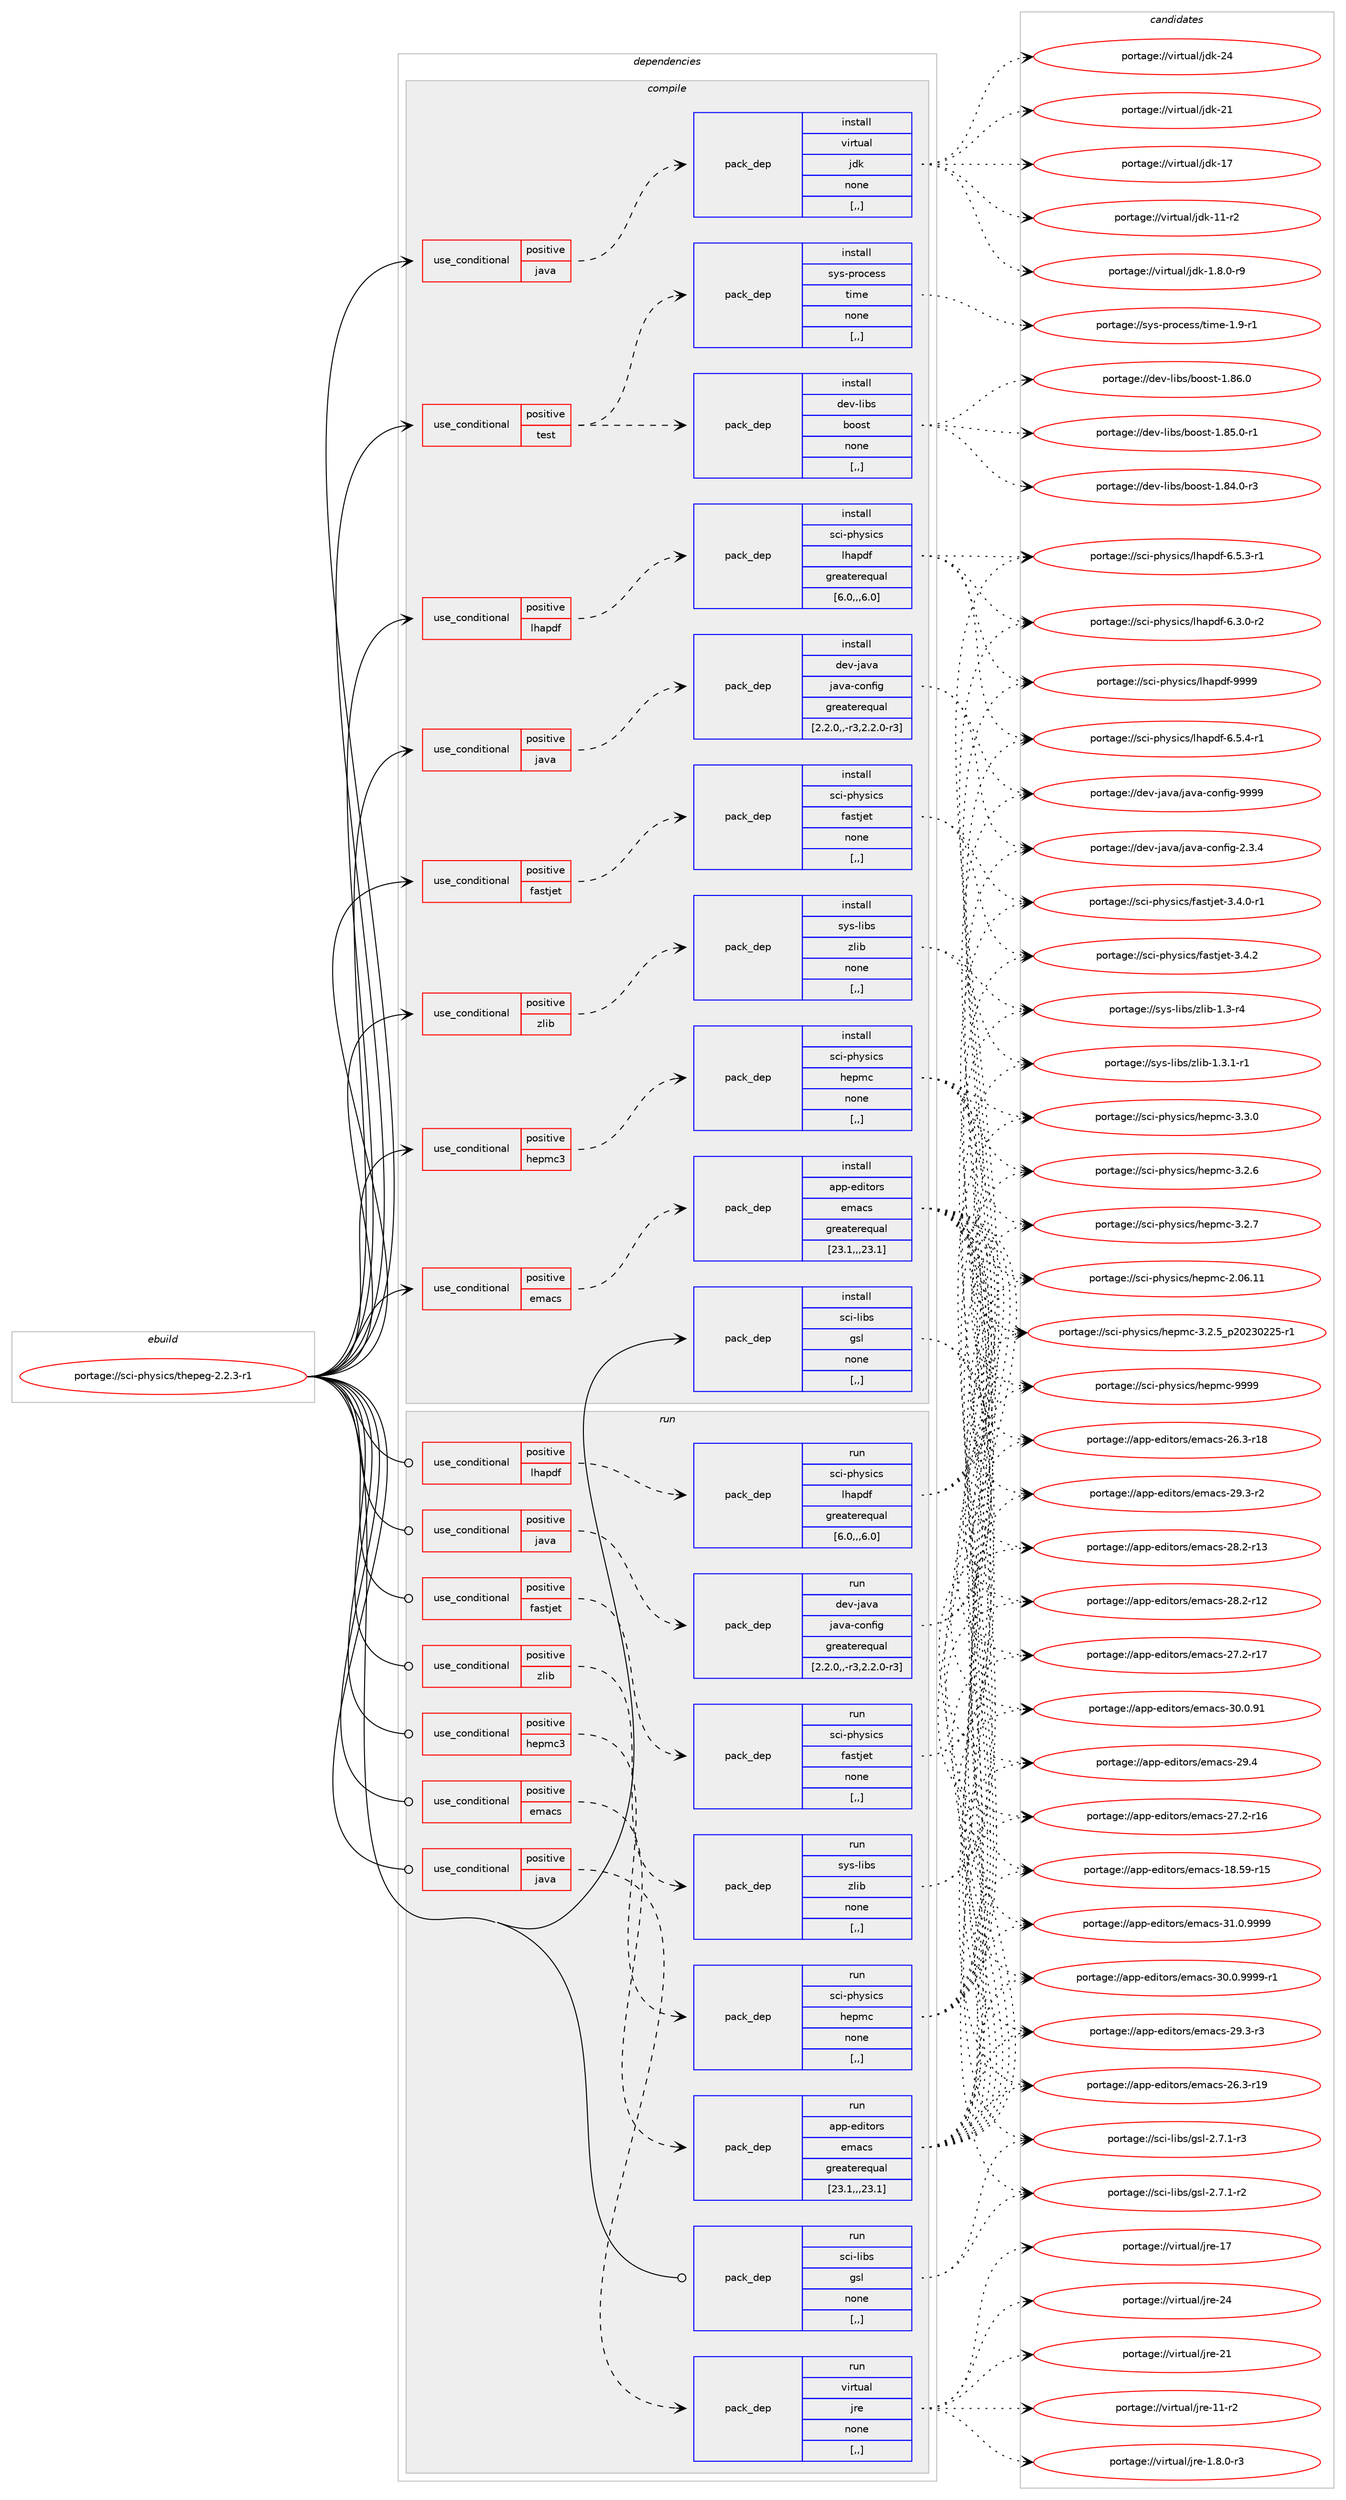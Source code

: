digraph prolog {

# *************
# Graph options
# *************

newrank=true;
concentrate=true;
compound=true;
graph [rankdir=LR,fontname=Helvetica,fontsize=10,ranksep=1.5];#, ranksep=2.5, nodesep=0.2];
edge  [arrowhead=vee];
node  [fontname=Helvetica,fontsize=10];

# **********
# The ebuild
# **********

subgraph cluster_leftcol {
color=gray;
label=<<i>ebuild</i>>;
id [label="portage://sci-physics/thepeg-2.2.3-r1", color=red, width=4, href="../sci-physics/thepeg-2.2.3-r1.svg"];
}

# ****************
# The dependencies
# ****************

subgraph cluster_midcol {
color=gray;
label=<<i>dependencies</i>>;
subgraph cluster_compile {
fillcolor="#eeeeee";
style=filled;
label=<<i>compile</i>>;
subgraph cond243282 {
dependency921901 [label=<<TABLE BORDER="0" CELLBORDER="1" CELLSPACING="0" CELLPADDING="4"><TR><TD ROWSPAN="3" CELLPADDING="10">use_conditional</TD></TR><TR><TD>positive</TD></TR><TR><TD>emacs</TD></TR></TABLE>>, shape=none, color=red];
subgraph pack671963 {
dependency921902 [label=<<TABLE BORDER="0" CELLBORDER="1" CELLSPACING="0" CELLPADDING="4" WIDTH="220"><TR><TD ROWSPAN="6" CELLPADDING="30">pack_dep</TD></TR><TR><TD WIDTH="110">install</TD></TR><TR><TD>app-editors</TD></TR><TR><TD>emacs</TD></TR><TR><TD>greaterequal</TD></TR><TR><TD>[23.1,,,23.1]</TD></TR></TABLE>>, shape=none, color=blue];
}
dependency921901:e -> dependency921902:w [weight=20,style="dashed",arrowhead="vee"];
}
id:e -> dependency921901:w [weight=20,style="solid",arrowhead="vee"];
subgraph cond243283 {
dependency921903 [label=<<TABLE BORDER="0" CELLBORDER="1" CELLSPACING="0" CELLPADDING="4"><TR><TD ROWSPAN="3" CELLPADDING="10">use_conditional</TD></TR><TR><TD>positive</TD></TR><TR><TD>fastjet</TD></TR></TABLE>>, shape=none, color=red];
subgraph pack671964 {
dependency921904 [label=<<TABLE BORDER="0" CELLBORDER="1" CELLSPACING="0" CELLPADDING="4" WIDTH="220"><TR><TD ROWSPAN="6" CELLPADDING="30">pack_dep</TD></TR><TR><TD WIDTH="110">install</TD></TR><TR><TD>sci-physics</TD></TR><TR><TD>fastjet</TD></TR><TR><TD>none</TD></TR><TR><TD>[,,]</TD></TR></TABLE>>, shape=none, color=blue];
}
dependency921903:e -> dependency921904:w [weight=20,style="dashed",arrowhead="vee"];
}
id:e -> dependency921903:w [weight=20,style="solid",arrowhead="vee"];
subgraph cond243284 {
dependency921905 [label=<<TABLE BORDER="0" CELLBORDER="1" CELLSPACING="0" CELLPADDING="4"><TR><TD ROWSPAN="3" CELLPADDING="10">use_conditional</TD></TR><TR><TD>positive</TD></TR><TR><TD>hepmc3</TD></TR></TABLE>>, shape=none, color=red];
subgraph pack671965 {
dependency921906 [label=<<TABLE BORDER="0" CELLBORDER="1" CELLSPACING="0" CELLPADDING="4" WIDTH="220"><TR><TD ROWSPAN="6" CELLPADDING="30">pack_dep</TD></TR><TR><TD WIDTH="110">install</TD></TR><TR><TD>sci-physics</TD></TR><TR><TD>hepmc</TD></TR><TR><TD>none</TD></TR><TR><TD>[,,]</TD></TR></TABLE>>, shape=none, color=blue];
}
dependency921905:e -> dependency921906:w [weight=20,style="dashed",arrowhead="vee"];
}
id:e -> dependency921905:w [weight=20,style="solid",arrowhead="vee"];
subgraph cond243285 {
dependency921907 [label=<<TABLE BORDER="0" CELLBORDER="1" CELLSPACING="0" CELLPADDING="4"><TR><TD ROWSPAN="3" CELLPADDING="10">use_conditional</TD></TR><TR><TD>positive</TD></TR><TR><TD>java</TD></TR></TABLE>>, shape=none, color=red];
subgraph pack671966 {
dependency921908 [label=<<TABLE BORDER="0" CELLBORDER="1" CELLSPACING="0" CELLPADDING="4" WIDTH="220"><TR><TD ROWSPAN="6" CELLPADDING="30">pack_dep</TD></TR><TR><TD WIDTH="110">install</TD></TR><TR><TD>dev-java</TD></TR><TR><TD>java-config</TD></TR><TR><TD>greaterequal</TD></TR><TR><TD>[2.2.0,,-r3,2.2.0-r3]</TD></TR></TABLE>>, shape=none, color=blue];
}
dependency921907:e -> dependency921908:w [weight=20,style="dashed",arrowhead="vee"];
}
id:e -> dependency921907:w [weight=20,style="solid",arrowhead="vee"];
subgraph cond243286 {
dependency921909 [label=<<TABLE BORDER="0" CELLBORDER="1" CELLSPACING="0" CELLPADDING="4"><TR><TD ROWSPAN="3" CELLPADDING="10">use_conditional</TD></TR><TR><TD>positive</TD></TR><TR><TD>java</TD></TR></TABLE>>, shape=none, color=red];
subgraph pack671967 {
dependency921910 [label=<<TABLE BORDER="0" CELLBORDER="1" CELLSPACING="0" CELLPADDING="4" WIDTH="220"><TR><TD ROWSPAN="6" CELLPADDING="30">pack_dep</TD></TR><TR><TD WIDTH="110">install</TD></TR><TR><TD>virtual</TD></TR><TR><TD>jdk</TD></TR><TR><TD>none</TD></TR><TR><TD>[,,]</TD></TR></TABLE>>, shape=none, color=blue];
}
dependency921909:e -> dependency921910:w [weight=20,style="dashed",arrowhead="vee"];
}
id:e -> dependency921909:w [weight=20,style="solid",arrowhead="vee"];
subgraph cond243287 {
dependency921911 [label=<<TABLE BORDER="0" CELLBORDER="1" CELLSPACING="0" CELLPADDING="4"><TR><TD ROWSPAN="3" CELLPADDING="10">use_conditional</TD></TR><TR><TD>positive</TD></TR><TR><TD>lhapdf</TD></TR></TABLE>>, shape=none, color=red];
subgraph pack671968 {
dependency921912 [label=<<TABLE BORDER="0" CELLBORDER="1" CELLSPACING="0" CELLPADDING="4" WIDTH="220"><TR><TD ROWSPAN="6" CELLPADDING="30">pack_dep</TD></TR><TR><TD WIDTH="110">install</TD></TR><TR><TD>sci-physics</TD></TR><TR><TD>lhapdf</TD></TR><TR><TD>greaterequal</TD></TR><TR><TD>[6.0,,,6.0]</TD></TR></TABLE>>, shape=none, color=blue];
}
dependency921911:e -> dependency921912:w [weight=20,style="dashed",arrowhead="vee"];
}
id:e -> dependency921911:w [weight=20,style="solid",arrowhead="vee"];
subgraph cond243288 {
dependency921913 [label=<<TABLE BORDER="0" CELLBORDER="1" CELLSPACING="0" CELLPADDING="4"><TR><TD ROWSPAN="3" CELLPADDING="10">use_conditional</TD></TR><TR><TD>positive</TD></TR><TR><TD>test</TD></TR></TABLE>>, shape=none, color=red];
subgraph pack671969 {
dependency921914 [label=<<TABLE BORDER="0" CELLBORDER="1" CELLSPACING="0" CELLPADDING="4" WIDTH="220"><TR><TD ROWSPAN="6" CELLPADDING="30">pack_dep</TD></TR><TR><TD WIDTH="110">install</TD></TR><TR><TD>sys-process</TD></TR><TR><TD>time</TD></TR><TR><TD>none</TD></TR><TR><TD>[,,]</TD></TR></TABLE>>, shape=none, color=blue];
}
dependency921913:e -> dependency921914:w [weight=20,style="dashed",arrowhead="vee"];
subgraph pack671970 {
dependency921915 [label=<<TABLE BORDER="0" CELLBORDER="1" CELLSPACING="0" CELLPADDING="4" WIDTH="220"><TR><TD ROWSPAN="6" CELLPADDING="30">pack_dep</TD></TR><TR><TD WIDTH="110">install</TD></TR><TR><TD>dev-libs</TD></TR><TR><TD>boost</TD></TR><TR><TD>none</TD></TR><TR><TD>[,,]</TD></TR></TABLE>>, shape=none, color=blue];
}
dependency921913:e -> dependency921915:w [weight=20,style="dashed",arrowhead="vee"];
}
id:e -> dependency921913:w [weight=20,style="solid",arrowhead="vee"];
subgraph cond243289 {
dependency921916 [label=<<TABLE BORDER="0" CELLBORDER="1" CELLSPACING="0" CELLPADDING="4"><TR><TD ROWSPAN="3" CELLPADDING="10">use_conditional</TD></TR><TR><TD>positive</TD></TR><TR><TD>zlib</TD></TR></TABLE>>, shape=none, color=red];
subgraph pack671971 {
dependency921917 [label=<<TABLE BORDER="0" CELLBORDER="1" CELLSPACING="0" CELLPADDING="4" WIDTH="220"><TR><TD ROWSPAN="6" CELLPADDING="30">pack_dep</TD></TR><TR><TD WIDTH="110">install</TD></TR><TR><TD>sys-libs</TD></TR><TR><TD>zlib</TD></TR><TR><TD>none</TD></TR><TR><TD>[,,]</TD></TR></TABLE>>, shape=none, color=blue];
}
dependency921916:e -> dependency921917:w [weight=20,style="dashed",arrowhead="vee"];
}
id:e -> dependency921916:w [weight=20,style="solid",arrowhead="vee"];
subgraph pack671972 {
dependency921918 [label=<<TABLE BORDER="0" CELLBORDER="1" CELLSPACING="0" CELLPADDING="4" WIDTH="220"><TR><TD ROWSPAN="6" CELLPADDING="30">pack_dep</TD></TR><TR><TD WIDTH="110">install</TD></TR><TR><TD>sci-libs</TD></TR><TR><TD>gsl</TD></TR><TR><TD>none</TD></TR><TR><TD>[,,]</TD></TR></TABLE>>, shape=none, color=blue];
}
id:e -> dependency921918:w [weight=20,style="solid",arrowhead="vee"];
}
subgraph cluster_compileandrun {
fillcolor="#eeeeee";
style=filled;
label=<<i>compile and run</i>>;
}
subgraph cluster_run {
fillcolor="#eeeeee";
style=filled;
label=<<i>run</i>>;
subgraph cond243290 {
dependency921919 [label=<<TABLE BORDER="0" CELLBORDER="1" CELLSPACING="0" CELLPADDING="4"><TR><TD ROWSPAN="3" CELLPADDING="10">use_conditional</TD></TR><TR><TD>positive</TD></TR><TR><TD>emacs</TD></TR></TABLE>>, shape=none, color=red];
subgraph pack671973 {
dependency921920 [label=<<TABLE BORDER="0" CELLBORDER="1" CELLSPACING="0" CELLPADDING="4" WIDTH="220"><TR><TD ROWSPAN="6" CELLPADDING="30">pack_dep</TD></TR><TR><TD WIDTH="110">run</TD></TR><TR><TD>app-editors</TD></TR><TR><TD>emacs</TD></TR><TR><TD>greaterequal</TD></TR><TR><TD>[23.1,,,23.1]</TD></TR></TABLE>>, shape=none, color=blue];
}
dependency921919:e -> dependency921920:w [weight=20,style="dashed",arrowhead="vee"];
}
id:e -> dependency921919:w [weight=20,style="solid",arrowhead="odot"];
subgraph cond243291 {
dependency921921 [label=<<TABLE BORDER="0" CELLBORDER="1" CELLSPACING="0" CELLPADDING="4"><TR><TD ROWSPAN="3" CELLPADDING="10">use_conditional</TD></TR><TR><TD>positive</TD></TR><TR><TD>fastjet</TD></TR></TABLE>>, shape=none, color=red];
subgraph pack671974 {
dependency921922 [label=<<TABLE BORDER="0" CELLBORDER="1" CELLSPACING="0" CELLPADDING="4" WIDTH="220"><TR><TD ROWSPAN="6" CELLPADDING="30">pack_dep</TD></TR><TR><TD WIDTH="110">run</TD></TR><TR><TD>sci-physics</TD></TR><TR><TD>fastjet</TD></TR><TR><TD>none</TD></TR><TR><TD>[,,]</TD></TR></TABLE>>, shape=none, color=blue];
}
dependency921921:e -> dependency921922:w [weight=20,style="dashed",arrowhead="vee"];
}
id:e -> dependency921921:w [weight=20,style="solid",arrowhead="odot"];
subgraph cond243292 {
dependency921923 [label=<<TABLE BORDER="0" CELLBORDER="1" CELLSPACING="0" CELLPADDING="4"><TR><TD ROWSPAN="3" CELLPADDING="10">use_conditional</TD></TR><TR><TD>positive</TD></TR><TR><TD>hepmc3</TD></TR></TABLE>>, shape=none, color=red];
subgraph pack671975 {
dependency921924 [label=<<TABLE BORDER="0" CELLBORDER="1" CELLSPACING="0" CELLPADDING="4" WIDTH="220"><TR><TD ROWSPAN="6" CELLPADDING="30">pack_dep</TD></TR><TR><TD WIDTH="110">run</TD></TR><TR><TD>sci-physics</TD></TR><TR><TD>hepmc</TD></TR><TR><TD>none</TD></TR><TR><TD>[,,]</TD></TR></TABLE>>, shape=none, color=blue];
}
dependency921923:e -> dependency921924:w [weight=20,style="dashed",arrowhead="vee"];
}
id:e -> dependency921923:w [weight=20,style="solid",arrowhead="odot"];
subgraph cond243293 {
dependency921925 [label=<<TABLE BORDER="0" CELLBORDER="1" CELLSPACING="0" CELLPADDING="4"><TR><TD ROWSPAN="3" CELLPADDING="10">use_conditional</TD></TR><TR><TD>positive</TD></TR><TR><TD>java</TD></TR></TABLE>>, shape=none, color=red];
subgraph pack671976 {
dependency921926 [label=<<TABLE BORDER="0" CELLBORDER="1" CELLSPACING="0" CELLPADDING="4" WIDTH="220"><TR><TD ROWSPAN="6" CELLPADDING="30">pack_dep</TD></TR><TR><TD WIDTH="110">run</TD></TR><TR><TD>dev-java</TD></TR><TR><TD>java-config</TD></TR><TR><TD>greaterequal</TD></TR><TR><TD>[2.2.0,,-r3,2.2.0-r3]</TD></TR></TABLE>>, shape=none, color=blue];
}
dependency921925:e -> dependency921926:w [weight=20,style="dashed",arrowhead="vee"];
}
id:e -> dependency921925:w [weight=20,style="solid",arrowhead="odot"];
subgraph cond243294 {
dependency921927 [label=<<TABLE BORDER="0" CELLBORDER="1" CELLSPACING="0" CELLPADDING="4"><TR><TD ROWSPAN="3" CELLPADDING="10">use_conditional</TD></TR><TR><TD>positive</TD></TR><TR><TD>java</TD></TR></TABLE>>, shape=none, color=red];
subgraph pack671977 {
dependency921928 [label=<<TABLE BORDER="0" CELLBORDER="1" CELLSPACING="0" CELLPADDING="4" WIDTH="220"><TR><TD ROWSPAN="6" CELLPADDING="30">pack_dep</TD></TR><TR><TD WIDTH="110">run</TD></TR><TR><TD>virtual</TD></TR><TR><TD>jre</TD></TR><TR><TD>none</TD></TR><TR><TD>[,,]</TD></TR></TABLE>>, shape=none, color=blue];
}
dependency921927:e -> dependency921928:w [weight=20,style="dashed",arrowhead="vee"];
}
id:e -> dependency921927:w [weight=20,style="solid",arrowhead="odot"];
subgraph cond243295 {
dependency921929 [label=<<TABLE BORDER="0" CELLBORDER="1" CELLSPACING="0" CELLPADDING="4"><TR><TD ROWSPAN="3" CELLPADDING="10">use_conditional</TD></TR><TR><TD>positive</TD></TR><TR><TD>lhapdf</TD></TR></TABLE>>, shape=none, color=red];
subgraph pack671978 {
dependency921930 [label=<<TABLE BORDER="0" CELLBORDER="1" CELLSPACING="0" CELLPADDING="4" WIDTH="220"><TR><TD ROWSPAN="6" CELLPADDING="30">pack_dep</TD></TR><TR><TD WIDTH="110">run</TD></TR><TR><TD>sci-physics</TD></TR><TR><TD>lhapdf</TD></TR><TR><TD>greaterequal</TD></TR><TR><TD>[6.0,,,6.0]</TD></TR></TABLE>>, shape=none, color=blue];
}
dependency921929:e -> dependency921930:w [weight=20,style="dashed",arrowhead="vee"];
}
id:e -> dependency921929:w [weight=20,style="solid",arrowhead="odot"];
subgraph cond243296 {
dependency921931 [label=<<TABLE BORDER="0" CELLBORDER="1" CELLSPACING="0" CELLPADDING="4"><TR><TD ROWSPAN="3" CELLPADDING="10">use_conditional</TD></TR><TR><TD>positive</TD></TR><TR><TD>zlib</TD></TR></TABLE>>, shape=none, color=red];
subgraph pack671979 {
dependency921932 [label=<<TABLE BORDER="0" CELLBORDER="1" CELLSPACING="0" CELLPADDING="4" WIDTH="220"><TR><TD ROWSPAN="6" CELLPADDING="30">pack_dep</TD></TR><TR><TD WIDTH="110">run</TD></TR><TR><TD>sys-libs</TD></TR><TR><TD>zlib</TD></TR><TR><TD>none</TD></TR><TR><TD>[,,]</TD></TR></TABLE>>, shape=none, color=blue];
}
dependency921931:e -> dependency921932:w [weight=20,style="dashed",arrowhead="vee"];
}
id:e -> dependency921931:w [weight=20,style="solid",arrowhead="odot"];
subgraph pack671980 {
dependency921933 [label=<<TABLE BORDER="0" CELLBORDER="1" CELLSPACING="0" CELLPADDING="4" WIDTH="220"><TR><TD ROWSPAN="6" CELLPADDING="30">pack_dep</TD></TR><TR><TD WIDTH="110">run</TD></TR><TR><TD>sci-libs</TD></TR><TR><TD>gsl</TD></TR><TR><TD>none</TD></TR><TR><TD>[,,]</TD></TR></TABLE>>, shape=none, color=blue];
}
id:e -> dependency921933:w [weight=20,style="solid",arrowhead="odot"];
}
}

# **************
# The candidates
# **************

subgraph cluster_choices {
rank=same;
color=gray;
label=<<i>candidates</i>>;

subgraph choice671963 {
color=black;
nodesep=1;
choice971121124510110010511611111411547101109979911545514946484657575757 [label="portage://app-editors/emacs-31.0.9999", color=red, width=4,href="../app-editors/emacs-31.0.9999.svg"];
choice9711211245101100105116111114115471011099799115455148464846575757574511449 [label="portage://app-editors/emacs-30.0.9999-r1", color=red, width=4,href="../app-editors/emacs-30.0.9999-r1.svg"];
choice97112112451011001051161111141154710110997991154551484648465749 [label="portage://app-editors/emacs-30.0.91", color=red, width=4,href="../app-editors/emacs-30.0.91.svg"];
choice97112112451011001051161111141154710110997991154550574652 [label="portage://app-editors/emacs-29.4", color=red, width=4,href="../app-editors/emacs-29.4.svg"];
choice971121124510110010511611111411547101109979911545505746514511451 [label="portage://app-editors/emacs-29.3-r3", color=red, width=4,href="../app-editors/emacs-29.3-r3.svg"];
choice971121124510110010511611111411547101109979911545505746514511450 [label="portage://app-editors/emacs-29.3-r2", color=red, width=4,href="../app-editors/emacs-29.3-r2.svg"];
choice97112112451011001051161111141154710110997991154550564650451144951 [label="portage://app-editors/emacs-28.2-r13", color=red, width=4,href="../app-editors/emacs-28.2-r13.svg"];
choice97112112451011001051161111141154710110997991154550564650451144950 [label="portage://app-editors/emacs-28.2-r12", color=red, width=4,href="../app-editors/emacs-28.2-r12.svg"];
choice97112112451011001051161111141154710110997991154550554650451144955 [label="portage://app-editors/emacs-27.2-r17", color=red, width=4,href="../app-editors/emacs-27.2-r17.svg"];
choice97112112451011001051161111141154710110997991154550554650451144954 [label="portage://app-editors/emacs-27.2-r16", color=red, width=4,href="../app-editors/emacs-27.2-r16.svg"];
choice97112112451011001051161111141154710110997991154550544651451144957 [label="portage://app-editors/emacs-26.3-r19", color=red, width=4,href="../app-editors/emacs-26.3-r19.svg"];
choice97112112451011001051161111141154710110997991154550544651451144956 [label="portage://app-editors/emacs-26.3-r18", color=red, width=4,href="../app-editors/emacs-26.3-r18.svg"];
choice9711211245101100105116111114115471011099799115454956465357451144953 [label="portage://app-editors/emacs-18.59-r15", color=red, width=4,href="../app-editors/emacs-18.59-r15.svg"];
dependency921902:e -> choice971121124510110010511611111411547101109979911545514946484657575757:w [style=dotted,weight="100"];
dependency921902:e -> choice9711211245101100105116111114115471011099799115455148464846575757574511449:w [style=dotted,weight="100"];
dependency921902:e -> choice97112112451011001051161111141154710110997991154551484648465749:w [style=dotted,weight="100"];
dependency921902:e -> choice97112112451011001051161111141154710110997991154550574652:w [style=dotted,weight="100"];
dependency921902:e -> choice971121124510110010511611111411547101109979911545505746514511451:w [style=dotted,weight="100"];
dependency921902:e -> choice971121124510110010511611111411547101109979911545505746514511450:w [style=dotted,weight="100"];
dependency921902:e -> choice97112112451011001051161111141154710110997991154550564650451144951:w [style=dotted,weight="100"];
dependency921902:e -> choice97112112451011001051161111141154710110997991154550564650451144950:w [style=dotted,weight="100"];
dependency921902:e -> choice97112112451011001051161111141154710110997991154550554650451144955:w [style=dotted,weight="100"];
dependency921902:e -> choice97112112451011001051161111141154710110997991154550554650451144954:w [style=dotted,weight="100"];
dependency921902:e -> choice97112112451011001051161111141154710110997991154550544651451144957:w [style=dotted,weight="100"];
dependency921902:e -> choice97112112451011001051161111141154710110997991154550544651451144956:w [style=dotted,weight="100"];
dependency921902:e -> choice9711211245101100105116111114115471011099799115454956465357451144953:w [style=dotted,weight="100"];
}
subgraph choice671964 {
color=black;
nodesep=1;
choice1159910545112104121115105991154710297115116106101116455146524650 [label="portage://sci-physics/fastjet-3.4.2", color=red, width=4,href="../sci-physics/fastjet-3.4.2.svg"];
choice11599105451121041211151059911547102971151161061011164551465246484511449 [label="portage://sci-physics/fastjet-3.4.0-r1", color=red, width=4,href="../sci-physics/fastjet-3.4.0-r1.svg"];
dependency921904:e -> choice1159910545112104121115105991154710297115116106101116455146524650:w [style=dotted,weight="100"];
dependency921904:e -> choice11599105451121041211151059911547102971151161061011164551465246484511449:w [style=dotted,weight="100"];
}
subgraph choice671965 {
color=black;
nodesep=1;
choice11599105451121041211151059911547104101112109994557575757 [label="portage://sci-physics/hepmc-9999", color=red, width=4,href="../sci-physics/hepmc-9999.svg"];
choice1159910545112104121115105991154710410111210999455146514648 [label="portage://sci-physics/hepmc-3.3.0", color=red, width=4,href="../sci-physics/hepmc-3.3.0.svg"];
choice1159910545112104121115105991154710410111210999455146504655 [label="portage://sci-physics/hepmc-3.2.7", color=red, width=4,href="../sci-physics/hepmc-3.2.7.svg"];
choice1159910545112104121115105991154710410111210999455146504654 [label="portage://sci-physics/hepmc-3.2.6", color=red, width=4,href="../sci-physics/hepmc-3.2.6.svg"];
choice11599105451121041211151059911547104101112109994551465046539511250485051485050534511449 [label="portage://sci-physics/hepmc-3.2.5_p20230225-r1", color=red, width=4,href="../sci-physics/hepmc-3.2.5_p20230225-r1.svg"];
choice11599105451121041211151059911547104101112109994550464854464949 [label="portage://sci-physics/hepmc-2.06.11", color=red, width=4,href="../sci-physics/hepmc-2.06.11.svg"];
dependency921906:e -> choice11599105451121041211151059911547104101112109994557575757:w [style=dotted,weight="100"];
dependency921906:e -> choice1159910545112104121115105991154710410111210999455146514648:w [style=dotted,weight="100"];
dependency921906:e -> choice1159910545112104121115105991154710410111210999455146504655:w [style=dotted,weight="100"];
dependency921906:e -> choice1159910545112104121115105991154710410111210999455146504654:w [style=dotted,weight="100"];
dependency921906:e -> choice11599105451121041211151059911547104101112109994551465046539511250485051485050534511449:w [style=dotted,weight="100"];
dependency921906:e -> choice11599105451121041211151059911547104101112109994550464854464949:w [style=dotted,weight="100"];
}
subgraph choice671966 {
color=black;
nodesep=1;
choice10010111845106971189747106971189745991111101021051034557575757 [label="portage://dev-java/java-config-9999", color=red, width=4,href="../dev-java/java-config-9999.svg"];
choice1001011184510697118974710697118974599111110102105103455046514652 [label="portage://dev-java/java-config-2.3.4", color=red, width=4,href="../dev-java/java-config-2.3.4.svg"];
dependency921908:e -> choice10010111845106971189747106971189745991111101021051034557575757:w [style=dotted,weight="100"];
dependency921908:e -> choice1001011184510697118974710697118974599111110102105103455046514652:w [style=dotted,weight="100"];
}
subgraph choice671967 {
color=black;
nodesep=1;
choice1181051141161179710847106100107455052 [label="portage://virtual/jdk-24", color=red, width=4,href="../virtual/jdk-24.svg"];
choice1181051141161179710847106100107455049 [label="portage://virtual/jdk-21", color=red, width=4,href="../virtual/jdk-21.svg"];
choice1181051141161179710847106100107454955 [label="portage://virtual/jdk-17", color=red, width=4,href="../virtual/jdk-17.svg"];
choice11810511411611797108471061001074549494511450 [label="portage://virtual/jdk-11-r2", color=red, width=4,href="../virtual/jdk-11-r2.svg"];
choice11810511411611797108471061001074549465646484511457 [label="portage://virtual/jdk-1.8.0-r9", color=red, width=4,href="../virtual/jdk-1.8.0-r9.svg"];
dependency921910:e -> choice1181051141161179710847106100107455052:w [style=dotted,weight="100"];
dependency921910:e -> choice1181051141161179710847106100107455049:w [style=dotted,weight="100"];
dependency921910:e -> choice1181051141161179710847106100107454955:w [style=dotted,weight="100"];
dependency921910:e -> choice11810511411611797108471061001074549494511450:w [style=dotted,weight="100"];
dependency921910:e -> choice11810511411611797108471061001074549465646484511457:w [style=dotted,weight="100"];
}
subgraph choice671968 {
color=black;
nodesep=1;
choice11599105451121041211151059911547108104971121001024557575757 [label="portage://sci-physics/lhapdf-9999", color=red, width=4,href="../sci-physics/lhapdf-9999.svg"];
choice11599105451121041211151059911547108104971121001024554465346524511449 [label="portage://sci-physics/lhapdf-6.5.4-r1", color=red, width=4,href="../sci-physics/lhapdf-6.5.4-r1.svg"];
choice11599105451121041211151059911547108104971121001024554465346514511449 [label="portage://sci-physics/lhapdf-6.5.3-r1", color=red, width=4,href="../sci-physics/lhapdf-6.5.3-r1.svg"];
choice11599105451121041211151059911547108104971121001024554465146484511450 [label="portage://sci-physics/lhapdf-6.3.0-r2", color=red, width=4,href="../sci-physics/lhapdf-6.3.0-r2.svg"];
dependency921912:e -> choice11599105451121041211151059911547108104971121001024557575757:w [style=dotted,weight="100"];
dependency921912:e -> choice11599105451121041211151059911547108104971121001024554465346524511449:w [style=dotted,weight="100"];
dependency921912:e -> choice11599105451121041211151059911547108104971121001024554465346514511449:w [style=dotted,weight="100"];
dependency921912:e -> choice11599105451121041211151059911547108104971121001024554465146484511450:w [style=dotted,weight="100"];
}
subgraph choice671969 {
color=black;
nodesep=1;
choice115121115451121141119910111511547116105109101454946574511449 [label="portage://sys-process/time-1.9-r1", color=red, width=4,href="../sys-process/time-1.9-r1.svg"];
dependency921914:e -> choice115121115451121141119910111511547116105109101454946574511449:w [style=dotted,weight="100"];
}
subgraph choice671970 {
color=black;
nodesep=1;
choice1001011184510810598115479811111111511645494656544648 [label="portage://dev-libs/boost-1.86.0", color=red, width=4,href="../dev-libs/boost-1.86.0.svg"];
choice10010111845108105981154798111111115116454946565346484511449 [label="portage://dev-libs/boost-1.85.0-r1", color=red, width=4,href="../dev-libs/boost-1.85.0-r1.svg"];
choice10010111845108105981154798111111115116454946565246484511451 [label="portage://dev-libs/boost-1.84.0-r3", color=red, width=4,href="../dev-libs/boost-1.84.0-r3.svg"];
dependency921915:e -> choice1001011184510810598115479811111111511645494656544648:w [style=dotted,weight="100"];
dependency921915:e -> choice10010111845108105981154798111111115116454946565346484511449:w [style=dotted,weight="100"];
dependency921915:e -> choice10010111845108105981154798111111115116454946565246484511451:w [style=dotted,weight="100"];
}
subgraph choice671971 {
color=black;
nodesep=1;
choice115121115451081059811547122108105984549465146494511449 [label="portage://sys-libs/zlib-1.3.1-r1", color=red, width=4,href="../sys-libs/zlib-1.3.1-r1.svg"];
choice11512111545108105981154712210810598454946514511452 [label="portage://sys-libs/zlib-1.3-r4", color=red, width=4,href="../sys-libs/zlib-1.3-r4.svg"];
dependency921917:e -> choice115121115451081059811547122108105984549465146494511449:w [style=dotted,weight="100"];
dependency921917:e -> choice11512111545108105981154712210810598454946514511452:w [style=dotted,weight="100"];
}
subgraph choice671972 {
color=black;
nodesep=1;
choice115991054510810598115471031151084550465546494511451 [label="portage://sci-libs/gsl-2.7.1-r3", color=red, width=4,href="../sci-libs/gsl-2.7.1-r3.svg"];
choice115991054510810598115471031151084550465546494511450 [label="portage://sci-libs/gsl-2.7.1-r2", color=red, width=4,href="../sci-libs/gsl-2.7.1-r2.svg"];
dependency921918:e -> choice115991054510810598115471031151084550465546494511451:w [style=dotted,weight="100"];
dependency921918:e -> choice115991054510810598115471031151084550465546494511450:w [style=dotted,weight="100"];
}
subgraph choice671973 {
color=black;
nodesep=1;
choice971121124510110010511611111411547101109979911545514946484657575757 [label="portage://app-editors/emacs-31.0.9999", color=red, width=4,href="../app-editors/emacs-31.0.9999.svg"];
choice9711211245101100105116111114115471011099799115455148464846575757574511449 [label="portage://app-editors/emacs-30.0.9999-r1", color=red, width=4,href="../app-editors/emacs-30.0.9999-r1.svg"];
choice97112112451011001051161111141154710110997991154551484648465749 [label="portage://app-editors/emacs-30.0.91", color=red, width=4,href="../app-editors/emacs-30.0.91.svg"];
choice97112112451011001051161111141154710110997991154550574652 [label="portage://app-editors/emacs-29.4", color=red, width=4,href="../app-editors/emacs-29.4.svg"];
choice971121124510110010511611111411547101109979911545505746514511451 [label="portage://app-editors/emacs-29.3-r3", color=red, width=4,href="../app-editors/emacs-29.3-r3.svg"];
choice971121124510110010511611111411547101109979911545505746514511450 [label="portage://app-editors/emacs-29.3-r2", color=red, width=4,href="../app-editors/emacs-29.3-r2.svg"];
choice97112112451011001051161111141154710110997991154550564650451144951 [label="portage://app-editors/emacs-28.2-r13", color=red, width=4,href="../app-editors/emacs-28.2-r13.svg"];
choice97112112451011001051161111141154710110997991154550564650451144950 [label="portage://app-editors/emacs-28.2-r12", color=red, width=4,href="../app-editors/emacs-28.2-r12.svg"];
choice97112112451011001051161111141154710110997991154550554650451144955 [label="portage://app-editors/emacs-27.2-r17", color=red, width=4,href="../app-editors/emacs-27.2-r17.svg"];
choice97112112451011001051161111141154710110997991154550554650451144954 [label="portage://app-editors/emacs-27.2-r16", color=red, width=4,href="../app-editors/emacs-27.2-r16.svg"];
choice97112112451011001051161111141154710110997991154550544651451144957 [label="portage://app-editors/emacs-26.3-r19", color=red, width=4,href="../app-editors/emacs-26.3-r19.svg"];
choice97112112451011001051161111141154710110997991154550544651451144956 [label="portage://app-editors/emacs-26.3-r18", color=red, width=4,href="../app-editors/emacs-26.3-r18.svg"];
choice9711211245101100105116111114115471011099799115454956465357451144953 [label="portage://app-editors/emacs-18.59-r15", color=red, width=4,href="../app-editors/emacs-18.59-r15.svg"];
dependency921920:e -> choice971121124510110010511611111411547101109979911545514946484657575757:w [style=dotted,weight="100"];
dependency921920:e -> choice9711211245101100105116111114115471011099799115455148464846575757574511449:w [style=dotted,weight="100"];
dependency921920:e -> choice97112112451011001051161111141154710110997991154551484648465749:w [style=dotted,weight="100"];
dependency921920:e -> choice97112112451011001051161111141154710110997991154550574652:w [style=dotted,weight="100"];
dependency921920:e -> choice971121124510110010511611111411547101109979911545505746514511451:w [style=dotted,weight="100"];
dependency921920:e -> choice971121124510110010511611111411547101109979911545505746514511450:w [style=dotted,weight="100"];
dependency921920:e -> choice97112112451011001051161111141154710110997991154550564650451144951:w [style=dotted,weight="100"];
dependency921920:e -> choice97112112451011001051161111141154710110997991154550564650451144950:w [style=dotted,weight="100"];
dependency921920:e -> choice97112112451011001051161111141154710110997991154550554650451144955:w [style=dotted,weight="100"];
dependency921920:e -> choice97112112451011001051161111141154710110997991154550554650451144954:w [style=dotted,weight="100"];
dependency921920:e -> choice97112112451011001051161111141154710110997991154550544651451144957:w [style=dotted,weight="100"];
dependency921920:e -> choice97112112451011001051161111141154710110997991154550544651451144956:w [style=dotted,weight="100"];
dependency921920:e -> choice9711211245101100105116111114115471011099799115454956465357451144953:w [style=dotted,weight="100"];
}
subgraph choice671974 {
color=black;
nodesep=1;
choice1159910545112104121115105991154710297115116106101116455146524650 [label="portage://sci-physics/fastjet-3.4.2", color=red, width=4,href="../sci-physics/fastjet-3.4.2.svg"];
choice11599105451121041211151059911547102971151161061011164551465246484511449 [label="portage://sci-physics/fastjet-3.4.0-r1", color=red, width=4,href="../sci-physics/fastjet-3.4.0-r1.svg"];
dependency921922:e -> choice1159910545112104121115105991154710297115116106101116455146524650:w [style=dotted,weight="100"];
dependency921922:e -> choice11599105451121041211151059911547102971151161061011164551465246484511449:w [style=dotted,weight="100"];
}
subgraph choice671975 {
color=black;
nodesep=1;
choice11599105451121041211151059911547104101112109994557575757 [label="portage://sci-physics/hepmc-9999", color=red, width=4,href="../sci-physics/hepmc-9999.svg"];
choice1159910545112104121115105991154710410111210999455146514648 [label="portage://sci-physics/hepmc-3.3.0", color=red, width=4,href="../sci-physics/hepmc-3.3.0.svg"];
choice1159910545112104121115105991154710410111210999455146504655 [label="portage://sci-physics/hepmc-3.2.7", color=red, width=4,href="../sci-physics/hepmc-3.2.7.svg"];
choice1159910545112104121115105991154710410111210999455146504654 [label="portage://sci-physics/hepmc-3.2.6", color=red, width=4,href="../sci-physics/hepmc-3.2.6.svg"];
choice11599105451121041211151059911547104101112109994551465046539511250485051485050534511449 [label="portage://sci-physics/hepmc-3.2.5_p20230225-r1", color=red, width=4,href="../sci-physics/hepmc-3.2.5_p20230225-r1.svg"];
choice11599105451121041211151059911547104101112109994550464854464949 [label="portage://sci-physics/hepmc-2.06.11", color=red, width=4,href="../sci-physics/hepmc-2.06.11.svg"];
dependency921924:e -> choice11599105451121041211151059911547104101112109994557575757:w [style=dotted,weight="100"];
dependency921924:e -> choice1159910545112104121115105991154710410111210999455146514648:w [style=dotted,weight="100"];
dependency921924:e -> choice1159910545112104121115105991154710410111210999455146504655:w [style=dotted,weight="100"];
dependency921924:e -> choice1159910545112104121115105991154710410111210999455146504654:w [style=dotted,weight="100"];
dependency921924:e -> choice11599105451121041211151059911547104101112109994551465046539511250485051485050534511449:w [style=dotted,weight="100"];
dependency921924:e -> choice11599105451121041211151059911547104101112109994550464854464949:w [style=dotted,weight="100"];
}
subgraph choice671976 {
color=black;
nodesep=1;
choice10010111845106971189747106971189745991111101021051034557575757 [label="portage://dev-java/java-config-9999", color=red, width=4,href="../dev-java/java-config-9999.svg"];
choice1001011184510697118974710697118974599111110102105103455046514652 [label="portage://dev-java/java-config-2.3.4", color=red, width=4,href="../dev-java/java-config-2.3.4.svg"];
dependency921926:e -> choice10010111845106971189747106971189745991111101021051034557575757:w [style=dotted,weight="100"];
dependency921926:e -> choice1001011184510697118974710697118974599111110102105103455046514652:w [style=dotted,weight="100"];
}
subgraph choice671977 {
color=black;
nodesep=1;
choice1181051141161179710847106114101455052 [label="portage://virtual/jre-24", color=red, width=4,href="../virtual/jre-24.svg"];
choice1181051141161179710847106114101455049 [label="portage://virtual/jre-21", color=red, width=4,href="../virtual/jre-21.svg"];
choice1181051141161179710847106114101454955 [label="portage://virtual/jre-17", color=red, width=4,href="../virtual/jre-17.svg"];
choice11810511411611797108471061141014549494511450 [label="portage://virtual/jre-11-r2", color=red, width=4,href="../virtual/jre-11-r2.svg"];
choice11810511411611797108471061141014549465646484511451 [label="portage://virtual/jre-1.8.0-r3", color=red, width=4,href="../virtual/jre-1.8.0-r3.svg"];
dependency921928:e -> choice1181051141161179710847106114101455052:w [style=dotted,weight="100"];
dependency921928:e -> choice1181051141161179710847106114101455049:w [style=dotted,weight="100"];
dependency921928:e -> choice1181051141161179710847106114101454955:w [style=dotted,weight="100"];
dependency921928:e -> choice11810511411611797108471061141014549494511450:w [style=dotted,weight="100"];
dependency921928:e -> choice11810511411611797108471061141014549465646484511451:w [style=dotted,weight="100"];
}
subgraph choice671978 {
color=black;
nodesep=1;
choice11599105451121041211151059911547108104971121001024557575757 [label="portage://sci-physics/lhapdf-9999", color=red, width=4,href="../sci-physics/lhapdf-9999.svg"];
choice11599105451121041211151059911547108104971121001024554465346524511449 [label="portage://sci-physics/lhapdf-6.5.4-r1", color=red, width=4,href="../sci-physics/lhapdf-6.5.4-r1.svg"];
choice11599105451121041211151059911547108104971121001024554465346514511449 [label="portage://sci-physics/lhapdf-6.5.3-r1", color=red, width=4,href="../sci-physics/lhapdf-6.5.3-r1.svg"];
choice11599105451121041211151059911547108104971121001024554465146484511450 [label="portage://sci-physics/lhapdf-6.3.0-r2", color=red, width=4,href="../sci-physics/lhapdf-6.3.0-r2.svg"];
dependency921930:e -> choice11599105451121041211151059911547108104971121001024557575757:w [style=dotted,weight="100"];
dependency921930:e -> choice11599105451121041211151059911547108104971121001024554465346524511449:w [style=dotted,weight="100"];
dependency921930:e -> choice11599105451121041211151059911547108104971121001024554465346514511449:w [style=dotted,weight="100"];
dependency921930:e -> choice11599105451121041211151059911547108104971121001024554465146484511450:w [style=dotted,weight="100"];
}
subgraph choice671979 {
color=black;
nodesep=1;
choice115121115451081059811547122108105984549465146494511449 [label="portage://sys-libs/zlib-1.3.1-r1", color=red, width=4,href="../sys-libs/zlib-1.3.1-r1.svg"];
choice11512111545108105981154712210810598454946514511452 [label="portage://sys-libs/zlib-1.3-r4", color=red, width=4,href="../sys-libs/zlib-1.3-r4.svg"];
dependency921932:e -> choice115121115451081059811547122108105984549465146494511449:w [style=dotted,weight="100"];
dependency921932:e -> choice11512111545108105981154712210810598454946514511452:w [style=dotted,weight="100"];
}
subgraph choice671980 {
color=black;
nodesep=1;
choice115991054510810598115471031151084550465546494511451 [label="portage://sci-libs/gsl-2.7.1-r3", color=red, width=4,href="../sci-libs/gsl-2.7.1-r3.svg"];
choice115991054510810598115471031151084550465546494511450 [label="portage://sci-libs/gsl-2.7.1-r2", color=red, width=4,href="../sci-libs/gsl-2.7.1-r2.svg"];
dependency921933:e -> choice115991054510810598115471031151084550465546494511451:w [style=dotted,weight="100"];
dependency921933:e -> choice115991054510810598115471031151084550465546494511450:w [style=dotted,weight="100"];
}
}

}
